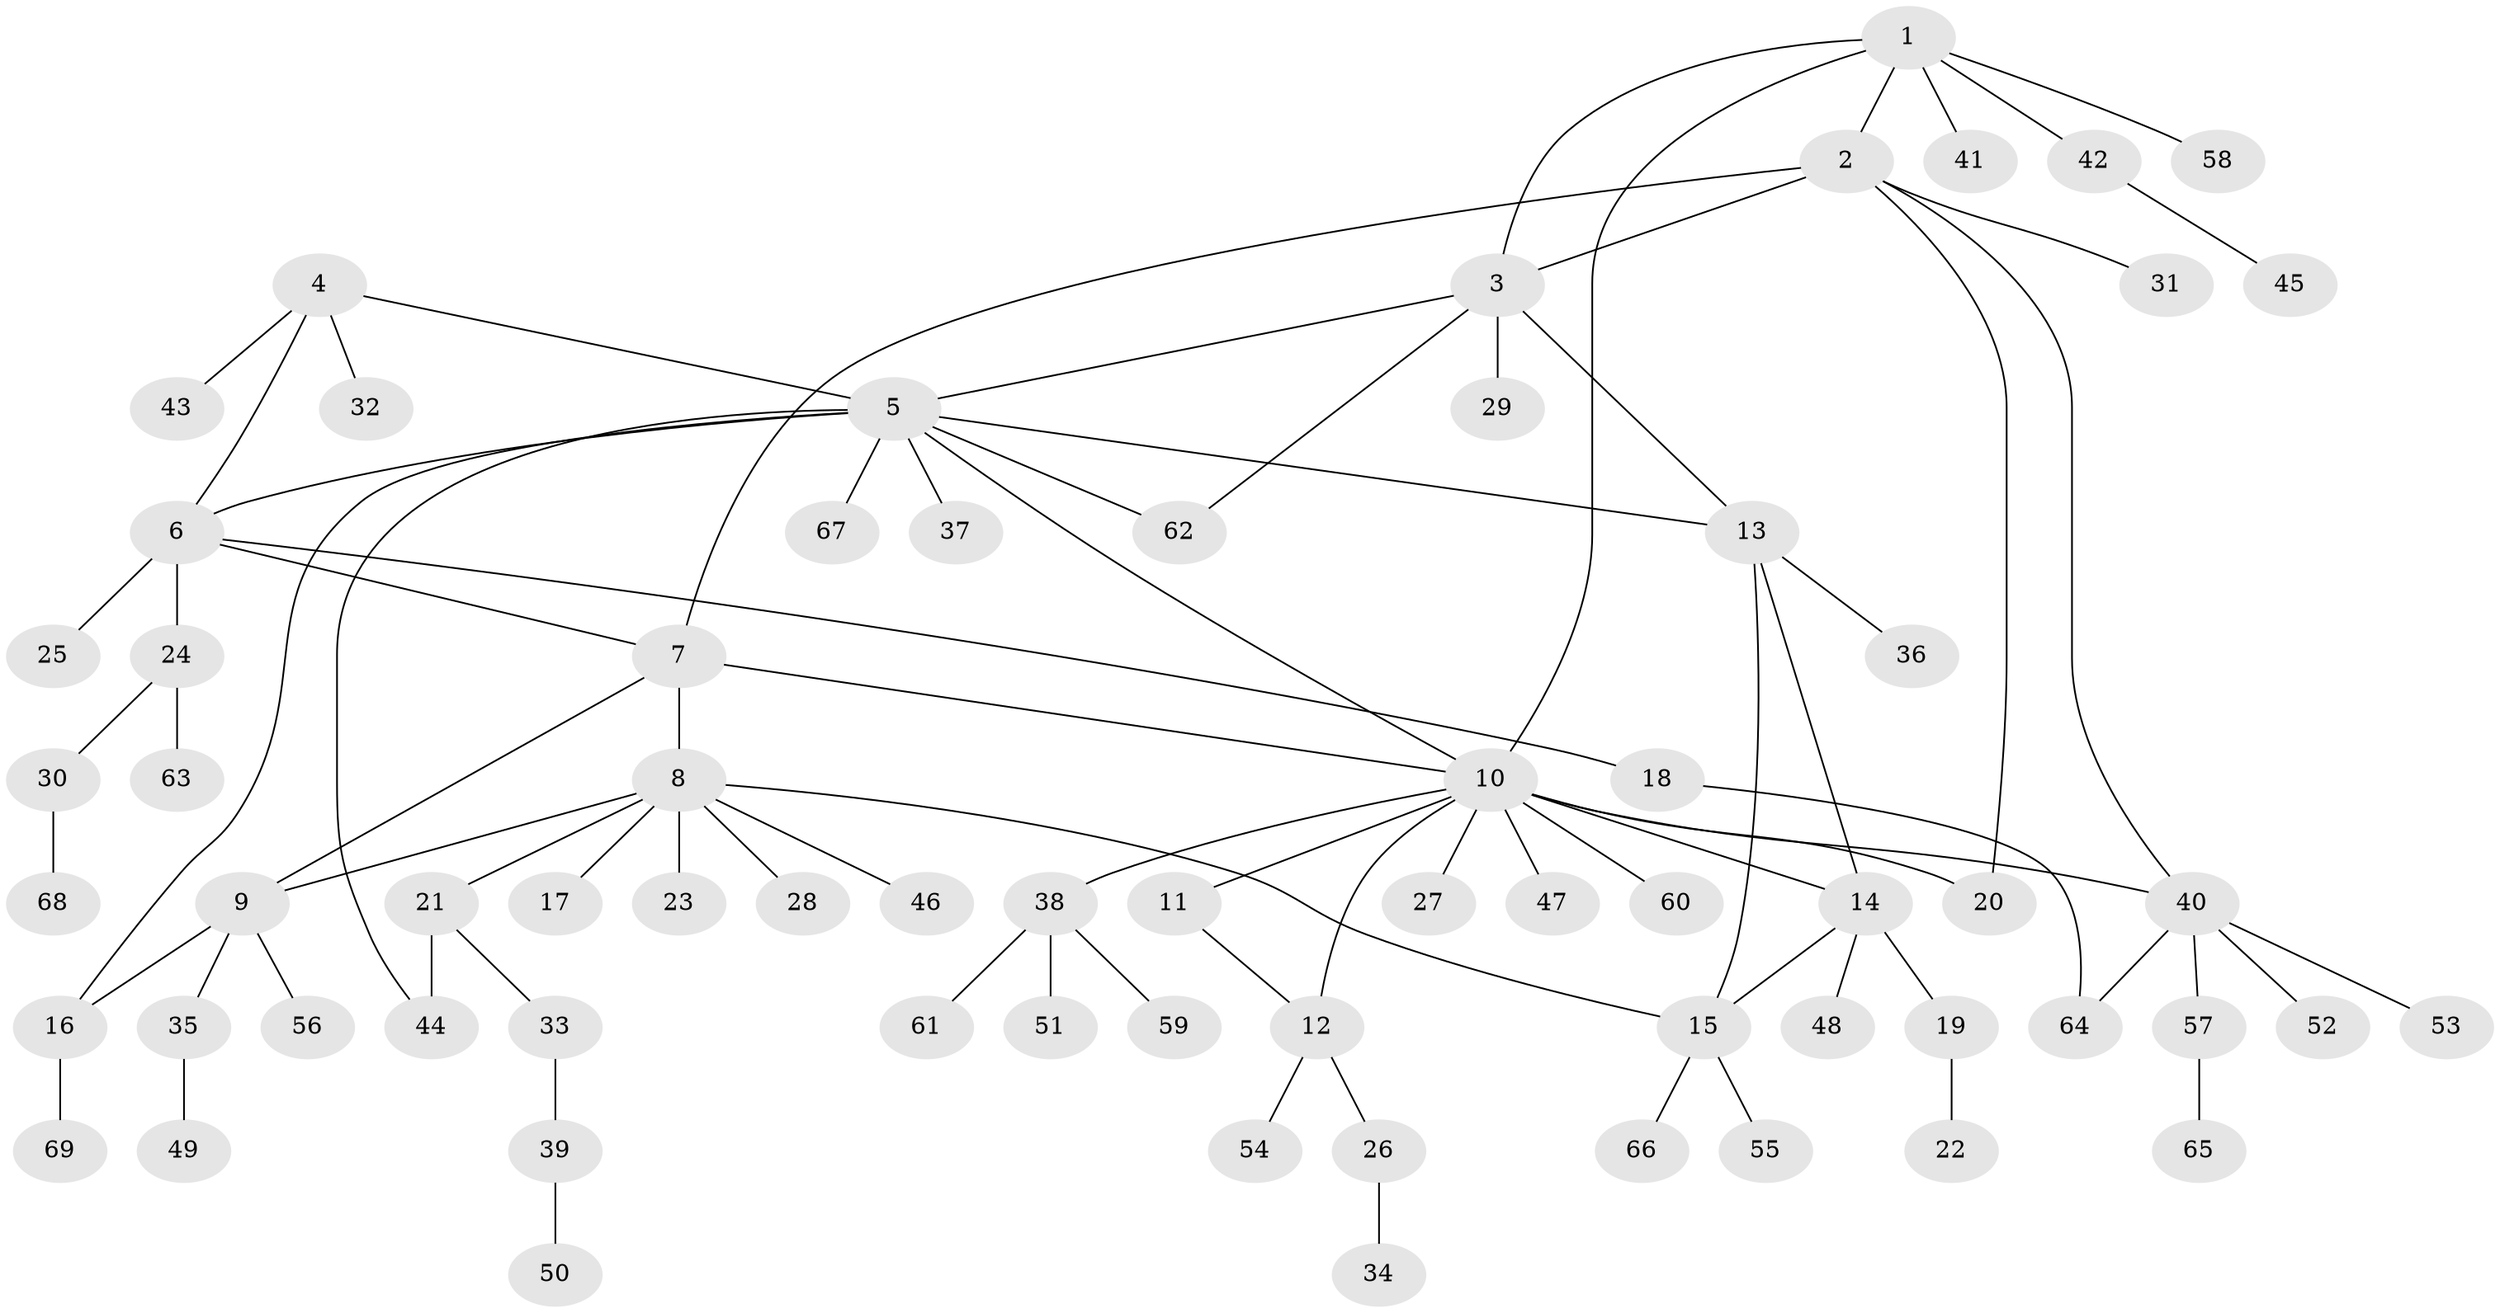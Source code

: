 // Generated by graph-tools (version 1.1) at 2025/15/03/09/25 04:15:55]
// undirected, 69 vertices, 85 edges
graph export_dot {
graph [start="1"]
  node [color=gray90,style=filled];
  1;
  2;
  3;
  4;
  5;
  6;
  7;
  8;
  9;
  10;
  11;
  12;
  13;
  14;
  15;
  16;
  17;
  18;
  19;
  20;
  21;
  22;
  23;
  24;
  25;
  26;
  27;
  28;
  29;
  30;
  31;
  32;
  33;
  34;
  35;
  36;
  37;
  38;
  39;
  40;
  41;
  42;
  43;
  44;
  45;
  46;
  47;
  48;
  49;
  50;
  51;
  52;
  53;
  54;
  55;
  56;
  57;
  58;
  59;
  60;
  61;
  62;
  63;
  64;
  65;
  66;
  67;
  68;
  69;
  1 -- 2;
  1 -- 3;
  1 -- 10;
  1 -- 41;
  1 -- 42;
  1 -- 58;
  2 -- 3;
  2 -- 7;
  2 -- 20;
  2 -- 31;
  2 -- 40;
  3 -- 5;
  3 -- 13;
  3 -- 29;
  3 -- 62;
  4 -- 5;
  4 -- 6;
  4 -- 32;
  4 -- 43;
  5 -- 6;
  5 -- 10;
  5 -- 13;
  5 -- 16;
  5 -- 37;
  5 -- 44;
  5 -- 62;
  5 -- 67;
  6 -- 7;
  6 -- 18;
  6 -- 24;
  6 -- 25;
  7 -- 8;
  7 -- 9;
  7 -- 10;
  8 -- 9;
  8 -- 15;
  8 -- 17;
  8 -- 21;
  8 -- 23;
  8 -- 28;
  8 -- 46;
  9 -- 16;
  9 -- 35;
  9 -- 56;
  10 -- 11;
  10 -- 12;
  10 -- 14;
  10 -- 20;
  10 -- 27;
  10 -- 38;
  10 -- 40;
  10 -- 47;
  10 -- 60;
  11 -- 12;
  12 -- 26;
  12 -- 54;
  13 -- 14;
  13 -- 15;
  13 -- 36;
  14 -- 15;
  14 -- 19;
  14 -- 48;
  15 -- 55;
  15 -- 66;
  16 -- 69;
  18 -- 64;
  19 -- 22;
  21 -- 33;
  21 -- 44;
  24 -- 30;
  24 -- 63;
  26 -- 34;
  30 -- 68;
  33 -- 39;
  35 -- 49;
  38 -- 51;
  38 -- 59;
  38 -- 61;
  39 -- 50;
  40 -- 52;
  40 -- 53;
  40 -- 57;
  40 -- 64;
  42 -- 45;
  57 -- 65;
}
